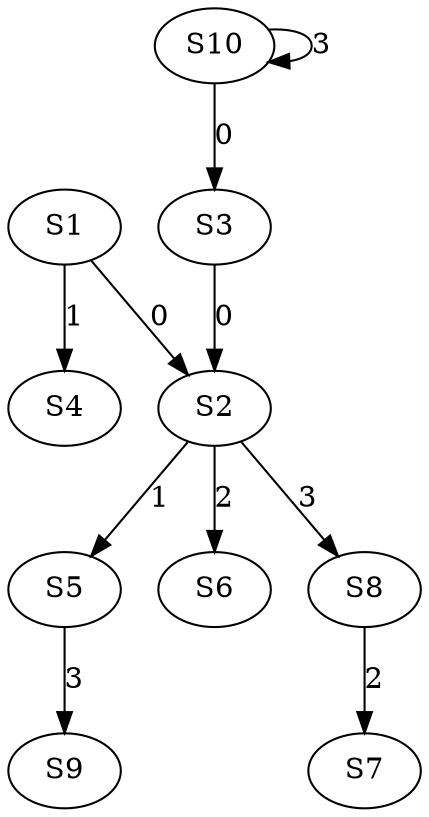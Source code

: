strict digraph {
	S1 -> S2 [ label = 0 ];
	S10 -> S3 [ label = 0 ];
	S1 -> S4 [ label = 1 ];
	S2 -> S5 [ label = 1 ];
	S2 -> S6 [ label = 2 ];
	S8 -> S7 [ label = 2 ];
	S2 -> S8 [ label = 3 ];
	S5 -> S9 [ label = 3 ];
	S10 -> S10 [ label = 3 ];
	S3 -> S2 [ label = 0 ];
}